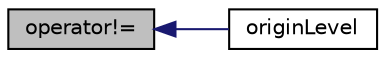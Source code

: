 digraph "operator!="
{
  bgcolor="transparent";
  edge [fontname="Helvetica",fontsize="10",labelfontname="Helvetica",labelfontsize="10"];
  node [fontname="Helvetica",fontsize="10",shape=record];
  rankdir="LR";
  Node900 [label="operator!=",height=0.2,width=0.4,color="black", fillcolor="grey75", style="filled", fontcolor="black"];
  Node900 -> Node901 [dir="back",color="midnightblue",fontsize="10",style="solid",fontname="Helvetica"];
  Node901 [label="originLevel",height=0.2,width=0.4,color="black",URL="$a22457.html#a401e7a24dbc520b869aaa022e8b6ff58"];
}
